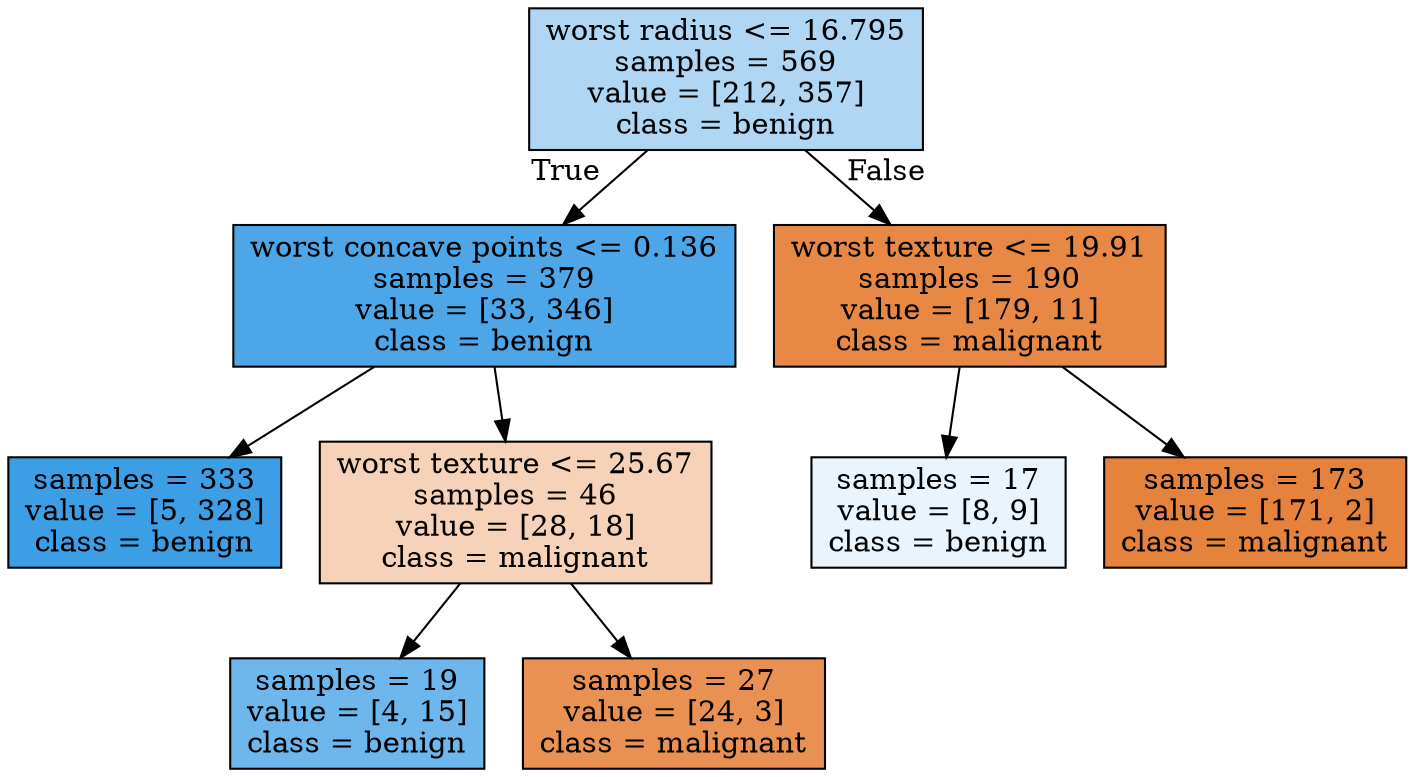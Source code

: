 digraph Tree {
node [shape=box, style="filled", color="black"] ;
0 [label="worst radius <= 16.795\nsamples = 569\nvalue = [212, 357]\nclass = benign", fillcolor="#afd7f4"] ;
1 [label="worst concave points <= 0.136\nsamples = 379\nvalue = [33, 346]\nclass = benign", fillcolor="#4ca6e7"] ;
0 -> 1 [labeldistance=2.5, labelangle=45, headlabel="True"] ;
3 [label="samples = 333\nvalue = [5, 328]\nclass = benign", fillcolor="#3c9ee5"] ;
1 -> 3 ;
4 [label="worst texture <= 25.67\nsamples = 46\nvalue = [28, 18]\nclass = malignant", fillcolor="#f6d2b8"] ;
1 -> 4 ;
5 [label="samples = 19\nvalue = [4, 15]\nclass = benign", fillcolor="#6eb7ec"] ;
4 -> 5 ;
6 [label="samples = 27\nvalue = [24, 3]\nclass = malignant", fillcolor="#e89152"] ;
4 -> 6 ;
2 [label="worst texture <= 19.91\nsamples = 190\nvalue = [179, 11]\nclass = malignant", fillcolor="#e78945"] ;
0 -> 2 [labeldistance=2.5, labelangle=-45, headlabel="False"] ;
7 [label="samples = 17\nvalue = [8, 9]\nclass = benign", fillcolor="#e9f4fc"] ;
2 -> 7 ;
8 [label="samples = 173\nvalue = [171, 2]\nclass = malignant", fillcolor="#e5823b"] ;
2 -> 8 ;
}